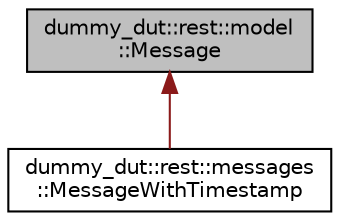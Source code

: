 digraph "dummy_dut::rest::model::Message"
{
 // LATEX_PDF_SIZE
  edge [fontname="Helvetica",fontsize="10",labelfontname="Helvetica",labelfontsize="10"];
  node [fontname="Helvetica",fontsize="10",shape=record];
  Node1 [label="dummy_dut::rest::model\l::Message",height=0.2,width=0.4,color="black", fillcolor="grey75", style="filled", fontcolor="black",tooltip=" "];
  Node1 -> Node2 [dir="back",color="firebrick4",fontsize="10",style="solid",fontname="Helvetica"];
  Node2 [label="dummy_dut::rest::messages\l::MessageWithTimestamp",height=0.2,width=0.4,color="black", fillcolor="white", style="filled",URL="$classdummy__dut_1_1rest_1_1messages_1_1MessageWithTimestamp.html",tooltip=" "];
}
